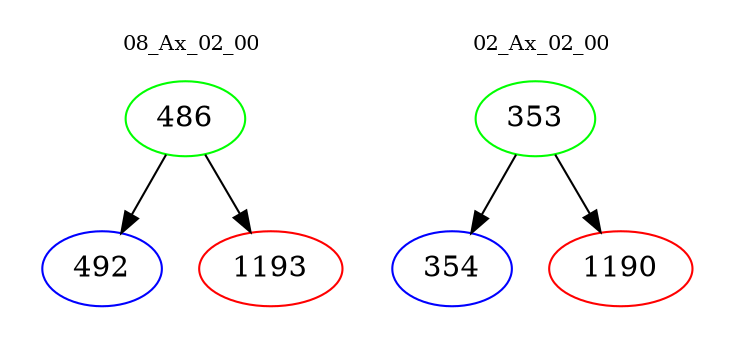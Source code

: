 digraph{
subgraph cluster_0 {
color = white
label = "08_Ax_02_00";
fontsize=10;
T0_486 [label="486", color="green"]
T0_486 -> T0_492 [color="black"]
T0_492 [label="492", color="blue"]
T0_486 -> T0_1193 [color="black"]
T0_1193 [label="1193", color="red"]
}
subgraph cluster_1 {
color = white
label = "02_Ax_02_00";
fontsize=10;
T1_353 [label="353", color="green"]
T1_353 -> T1_354 [color="black"]
T1_354 [label="354", color="blue"]
T1_353 -> T1_1190 [color="black"]
T1_1190 [label="1190", color="red"]
}
}
